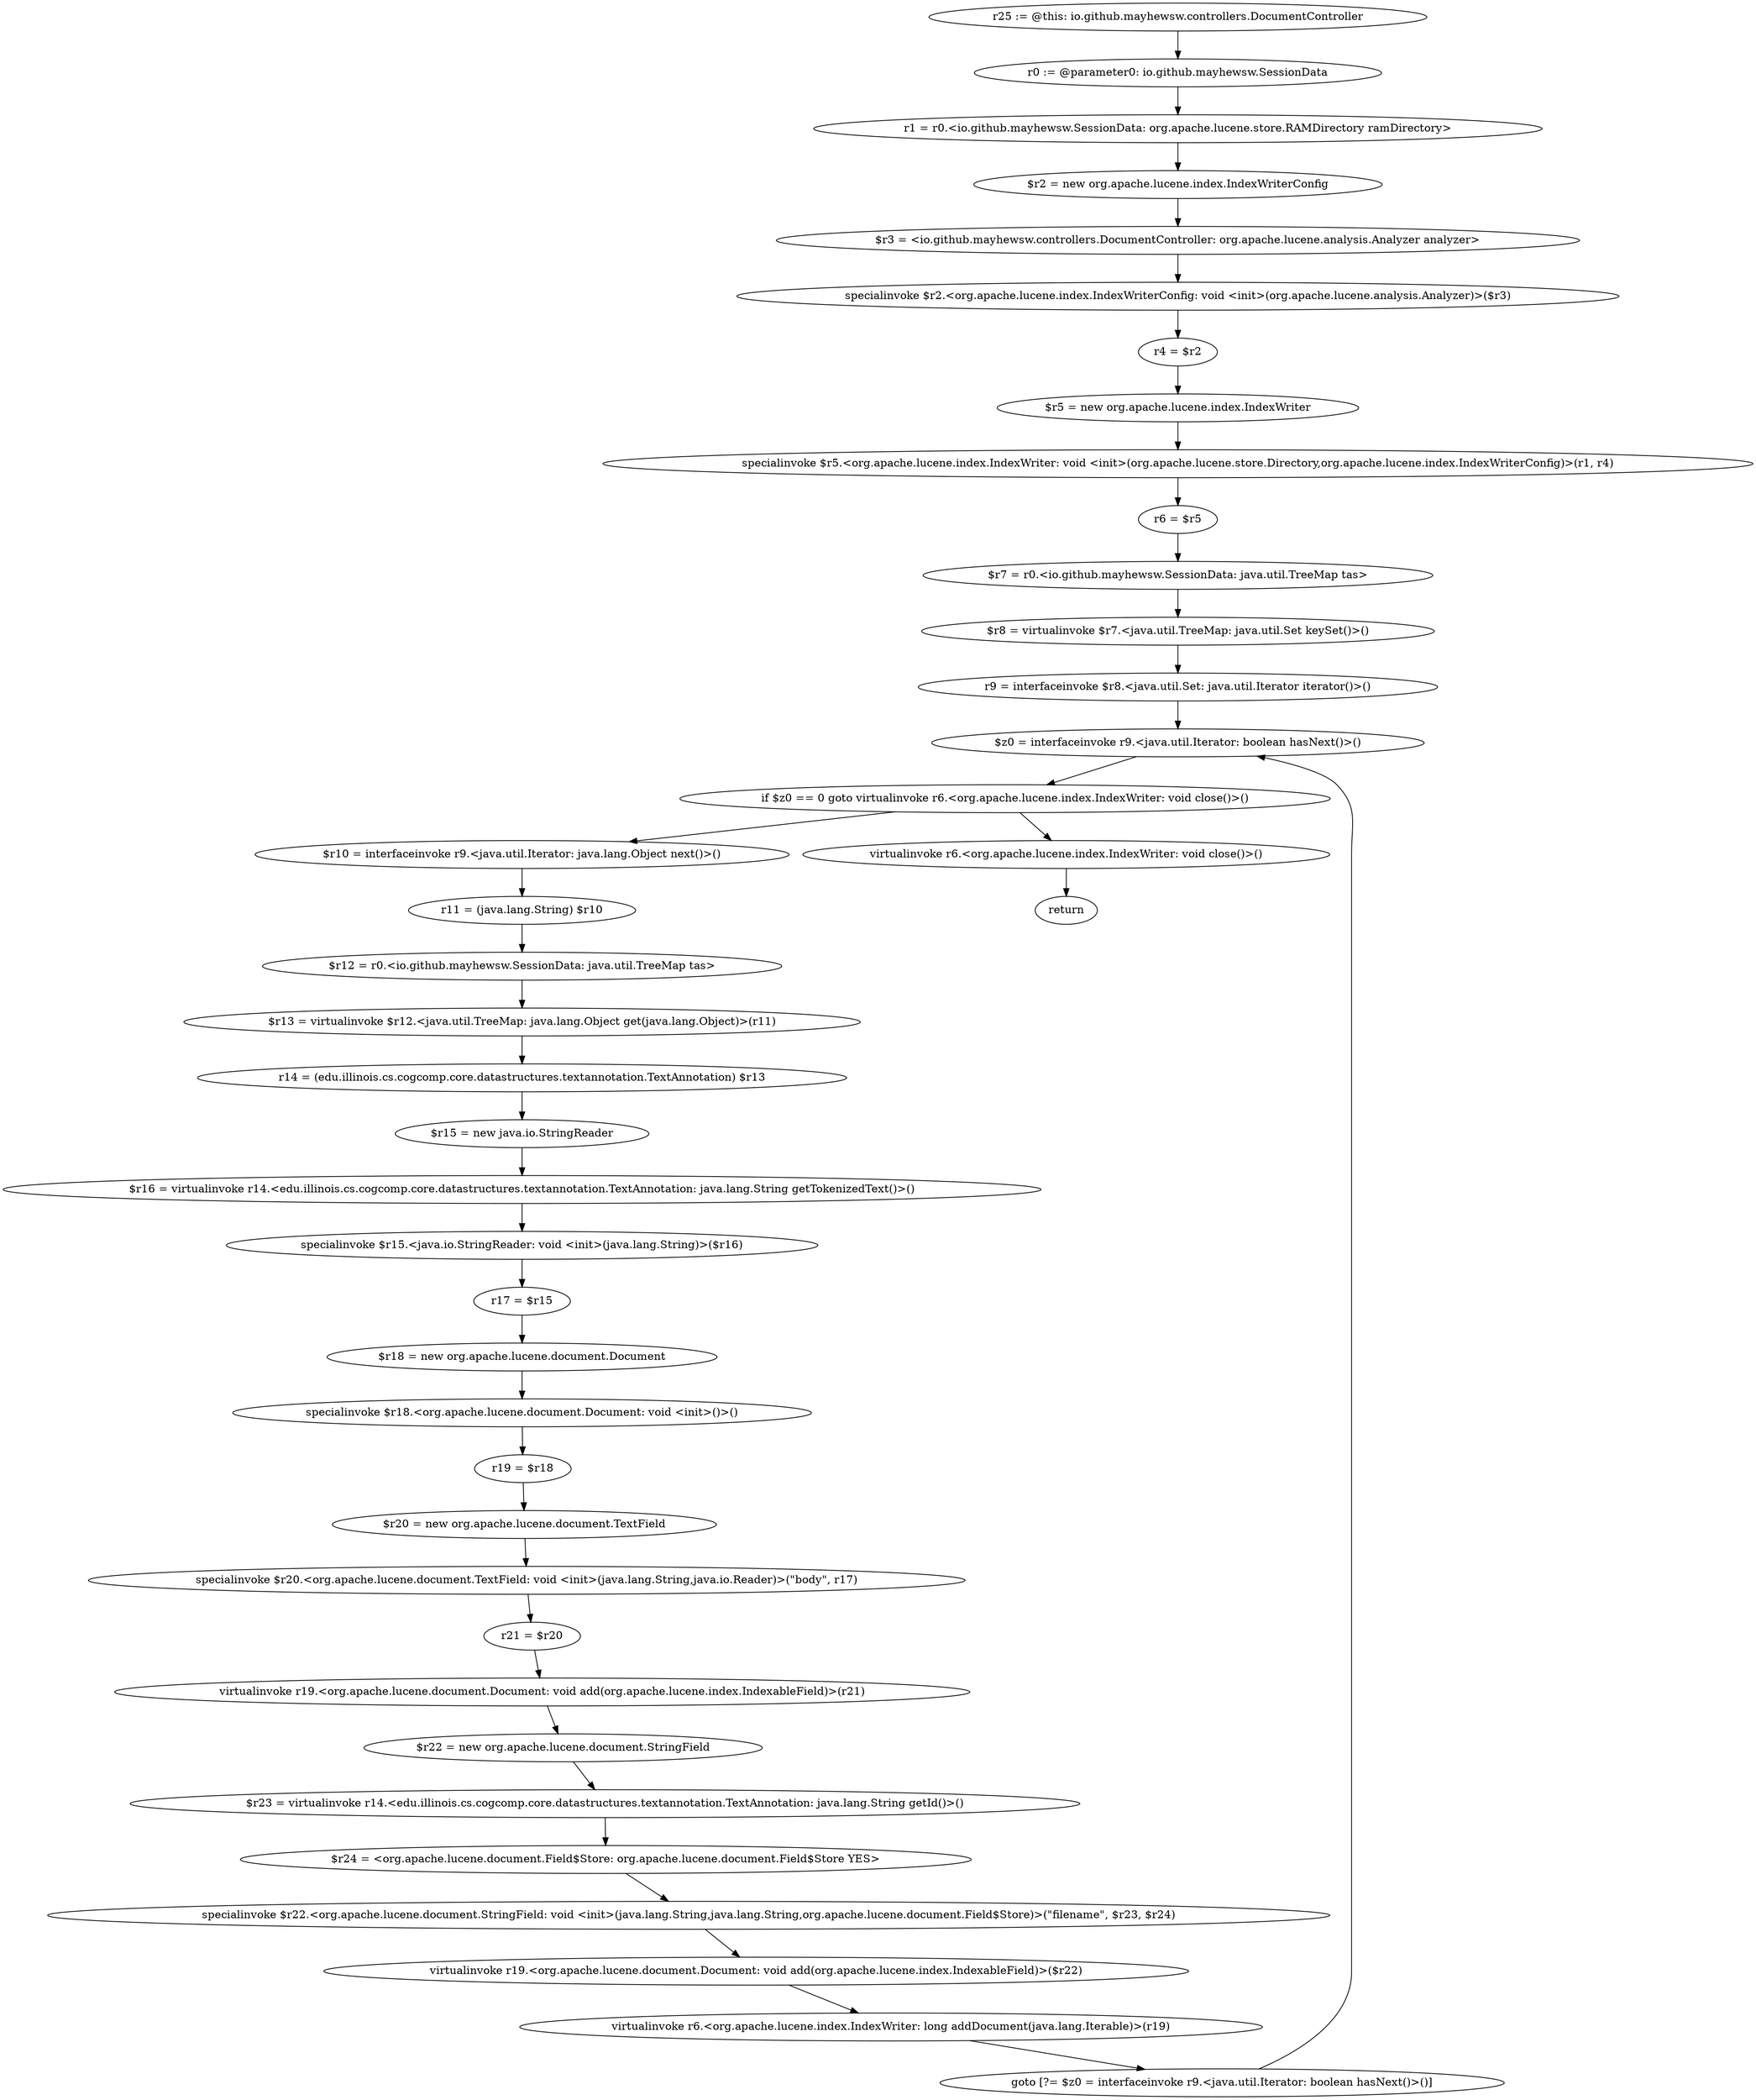 digraph "unitGraph" {
    "r25 := @this: io.github.mayhewsw.controllers.DocumentController"
    "r0 := @parameter0: io.github.mayhewsw.SessionData"
    "r1 = r0.<io.github.mayhewsw.SessionData: org.apache.lucene.store.RAMDirectory ramDirectory>"
    "$r2 = new org.apache.lucene.index.IndexWriterConfig"
    "$r3 = <io.github.mayhewsw.controllers.DocumentController: org.apache.lucene.analysis.Analyzer analyzer>"
    "specialinvoke $r2.<org.apache.lucene.index.IndexWriterConfig: void <init>(org.apache.lucene.analysis.Analyzer)>($r3)"
    "r4 = $r2"
    "$r5 = new org.apache.lucene.index.IndexWriter"
    "specialinvoke $r5.<org.apache.lucene.index.IndexWriter: void <init>(org.apache.lucene.store.Directory,org.apache.lucene.index.IndexWriterConfig)>(r1, r4)"
    "r6 = $r5"
    "$r7 = r0.<io.github.mayhewsw.SessionData: java.util.TreeMap tas>"
    "$r8 = virtualinvoke $r7.<java.util.TreeMap: java.util.Set keySet()>()"
    "r9 = interfaceinvoke $r8.<java.util.Set: java.util.Iterator iterator()>()"
    "$z0 = interfaceinvoke r9.<java.util.Iterator: boolean hasNext()>()"
    "if $z0 == 0 goto virtualinvoke r6.<org.apache.lucene.index.IndexWriter: void close()>()"
    "$r10 = interfaceinvoke r9.<java.util.Iterator: java.lang.Object next()>()"
    "r11 = (java.lang.String) $r10"
    "$r12 = r0.<io.github.mayhewsw.SessionData: java.util.TreeMap tas>"
    "$r13 = virtualinvoke $r12.<java.util.TreeMap: java.lang.Object get(java.lang.Object)>(r11)"
    "r14 = (edu.illinois.cs.cogcomp.core.datastructures.textannotation.TextAnnotation) $r13"
    "$r15 = new java.io.StringReader"
    "$r16 = virtualinvoke r14.<edu.illinois.cs.cogcomp.core.datastructures.textannotation.TextAnnotation: java.lang.String getTokenizedText()>()"
    "specialinvoke $r15.<java.io.StringReader: void <init>(java.lang.String)>($r16)"
    "r17 = $r15"
    "$r18 = new org.apache.lucene.document.Document"
    "specialinvoke $r18.<org.apache.lucene.document.Document: void <init>()>()"
    "r19 = $r18"
    "$r20 = new org.apache.lucene.document.TextField"
    "specialinvoke $r20.<org.apache.lucene.document.TextField: void <init>(java.lang.String,java.io.Reader)>(\"body\", r17)"
    "r21 = $r20"
    "virtualinvoke r19.<org.apache.lucene.document.Document: void add(org.apache.lucene.index.IndexableField)>(r21)"
    "$r22 = new org.apache.lucene.document.StringField"
    "$r23 = virtualinvoke r14.<edu.illinois.cs.cogcomp.core.datastructures.textannotation.TextAnnotation: java.lang.String getId()>()"
    "$r24 = <org.apache.lucene.document.Field$Store: org.apache.lucene.document.Field$Store YES>"
    "specialinvoke $r22.<org.apache.lucene.document.StringField: void <init>(java.lang.String,java.lang.String,org.apache.lucene.document.Field$Store)>(\"filename\", $r23, $r24)"
    "virtualinvoke r19.<org.apache.lucene.document.Document: void add(org.apache.lucene.index.IndexableField)>($r22)"
    "virtualinvoke r6.<org.apache.lucene.index.IndexWriter: long addDocument(java.lang.Iterable)>(r19)"
    "goto [?= $z0 = interfaceinvoke r9.<java.util.Iterator: boolean hasNext()>()]"
    "virtualinvoke r6.<org.apache.lucene.index.IndexWriter: void close()>()"
    "return"
    "r25 := @this: io.github.mayhewsw.controllers.DocumentController"->"r0 := @parameter0: io.github.mayhewsw.SessionData";
    "r0 := @parameter0: io.github.mayhewsw.SessionData"->"r1 = r0.<io.github.mayhewsw.SessionData: org.apache.lucene.store.RAMDirectory ramDirectory>";
    "r1 = r0.<io.github.mayhewsw.SessionData: org.apache.lucene.store.RAMDirectory ramDirectory>"->"$r2 = new org.apache.lucene.index.IndexWriterConfig";
    "$r2 = new org.apache.lucene.index.IndexWriterConfig"->"$r3 = <io.github.mayhewsw.controllers.DocumentController: org.apache.lucene.analysis.Analyzer analyzer>";
    "$r3 = <io.github.mayhewsw.controllers.DocumentController: org.apache.lucene.analysis.Analyzer analyzer>"->"specialinvoke $r2.<org.apache.lucene.index.IndexWriterConfig: void <init>(org.apache.lucene.analysis.Analyzer)>($r3)";
    "specialinvoke $r2.<org.apache.lucene.index.IndexWriterConfig: void <init>(org.apache.lucene.analysis.Analyzer)>($r3)"->"r4 = $r2";
    "r4 = $r2"->"$r5 = new org.apache.lucene.index.IndexWriter";
    "$r5 = new org.apache.lucene.index.IndexWriter"->"specialinvoke $r5.<org.apache.lucene.index.IndexWriter: void <init>(org.apache.lucene.store.Directory,org.apache.lucene.index.IndexWriterConfig)>(r1, r4)";
    "specialinvoke $r5.<org.apache.lucene.index.IndexWriter: void <init>(org.apache.lucene.store.Directory,org.apache.lucene.index.IndexWriterConfig)>(r1, r4)"->"r6 = $r5";
    "r6 = $r5"->"$r7 = r0.<io.github.mayhewsw.SessionData: java.util.TreeMap tas>";
    "$r7 = r0.<io.github.mayhewsw.SessionData: java.util.TreeMap tas>"->"$r8 = virtualinvoke $r7.<java.util.TreeMap: java.util.Set keySet()>()";
    "$r8 = virtualinvoke $r7.<java.util.TreeMap: java.util.Set keySet()>()"->"r9 = interfaceinvoke $r8.<java.util.Set: java.util.Iterator iterator()>()";
    "r9 = interfaceinvoke $r8.<java.util.Set: java.util.Iterator iterator()>()"->"$z0 = interfaceinvoke r9.<java.util.Iterator: boolean hasNext()>()";
    "$z0 = interfaceinvoke r9.<java.util.Iterator: boolean hasNext()>()"->"if $z0 == 0 goto virtualinvoke r6.<org.apache.lucene.index.IndexWriter: void close()>()";
    "if $z0 == 0 goto virtualinvoke r6.<org.apache.lucene.index.IndexWriter: void close()>()"->"$r10 = interfaceinvoke r9.<java.util.Iterator: java.lang.Object next()>()";
    "if $z0 == 0 goto virtualinvoke r6.<org.apache.lucene.index.IndexWriter: void close()>()"->"virtualinvoke r6.<org.apache.lucene.index.IndexWriter: void close()>()";
    "$r10 = interfaceinvoke r9.<java.util.Iterator: java.lang.Object next()>()"->"r11 = (java.lang.String) $r10";
    "r11 = (java.lang.String) $r10"->"$r12 = r0.<io.github.mayhewsw.SessionData: java.util.TreeMap tas>";
    "$r12 = r0.<io.github.mayhewsw.SessionData: java.util.TreeMap tas>"->"$r13 = virtualinvoke $r12.<java.util.TreeMap: java.lang.Object get(java.lang.Object)>(r11)";
    "$r13 = virtualinvoke $r12.<java.util.TreeMap: java.lang.Object get(java.lang.Object)>(r11)"->"r14 = (edu.illinois.cs.cogcomp.core.datastructures.textannotation.TextAnnotation) $r13";
    "r14 = (edu.illinois.cs.cogcomp.core.datastructures.textannotation.TextAnnotation) $r13"->"$r15 = new java.io.StringReader";
    "$r15 = new java.io.StringReader"->"$r16 = virtualinvoke r14.<edu.illinois.cs.cogcomp.core.datastructures.textannotation.TextAnnotation: java.lang.String getTokenizedText()>()";
    "$r16 = virtualinvoke r14.<edu.illinois.cs.cogcomp.core.datastructures.textannotation.TextAnnotation: java.lang.String getTokenizedText()>()"->"specialinvoke $r15.<java.io.StringReader: void <init>(java.lang.String)>($r16)";
    "specialinvoke $r15.<java.io.StringReader: void <init>(java.lang.String)>($r16)"->"r17 = $r15";
    "r17 = $r15"->"$r18 = new org.apache.lucene.document.Document";
    "$r18 = new org.apache.lucene.document.Document"->"specialinvoke $r18.<org.apache.lucene.document.Document: void <init>()>()";
    "specialinvoke $r18.<org.apache.lucene.document.Document: void <init>()>()"->"r19 = $r18";
    "r19 = $r18"->"$r20 = new org.apache.lucene.document.TextField";
    "$r20 = new org.apache.lucene.document.TextField"->"specialinvoke $r20.<org.apache.lucene.document.TextField: void <init>(java.lang.String,java.io.Reader)>(\"body\", r17)";
    "specialinvoke $r20.<org.apache.lucene.document.TextField: void <init>(java.lang.String,java.io.Reader)>(\"body\", r17)"->"r21 = $r20";
    "r21 = $r20"->"virtualinvoke r19.<org.apache.lucene.document.Document: void add(org.apache.lucene.index.IndexableField)>(r21)";
    "virtualinvoke r19.<org.apache.lucene.document.Document: void add(org.apache.lucene.index.IndexableField)>(r21)"->"$r22 = new org.apache.lucene.document.StringField";
    "$r22 = new org.apache.lucene.document.StringField"->"$r23 = virtualinvoke r14.<edu.illinois.cs.cogcomp.core.datastructures.textannotation.TextAnnotation: java.lang.String getId()>()";
    "$r23 = virtualinvoke r14.<edu.illinois.cs.cogcomp.core.datastructures.textannotation.TextAnnotation: java.lang.String getId()>()"->"$r24 = <org.apache.lucene.document.Field$Store: org.apache.lucene.document.Field$Store YES>";
    "$r24 = <org.apache.lucene.document.Field$Store: org.apache.lucene.document.Field$Store YES>"->"specialinvoke $r22.<org.apache.lucene.document.StringField: void <init>(java.lang.String,java.lang.String,org.apache.lucene.document.Field$Store)>(\"filename\", $r23, $r24)";
    "specialinvoke $r22.<org.apache.lucene.document.StringField: void <init>(java.lang.String,java.lang.String,org.apache.lucene.document.Field$Store)>(\"filename\", $r23, $r24)"->"virtualinvoke r19.<org.apache.lucene.document.Document: void add(org.apache.lucene.index.IndexableField)>($r22)";
    "virtualinvoke r19.<org.apache.lucene.document.Document: void add(org.apache.lucene.index.IndexableField)>($r22)"->"virtualinvoke r6.<org.apache.lucene.index.IndexWriter: long addDocument(java.lang.Iterable)>(r19)";
    "virtualinvoke r6.<org.apache.lucene.index.IndexWriter: long addDocument(java.lang.Iterable)>(r19)"->"goto [?= $z0 = interfaceinvoke r9.<java.util.Iterator: boolean hasNext()>()]";
    "goto [?= $z0 = interfaceinvoke r9.<java.util.Iterator: boolean hasNext()>()]"->"$z0 = interfaceinvoke r9.<java.util.Iterator: boolean hasNext()>()";
    "virtualinvoke r6.<org.apache.lucene.index.IndexWriter: void close()>()"->"return";
}
